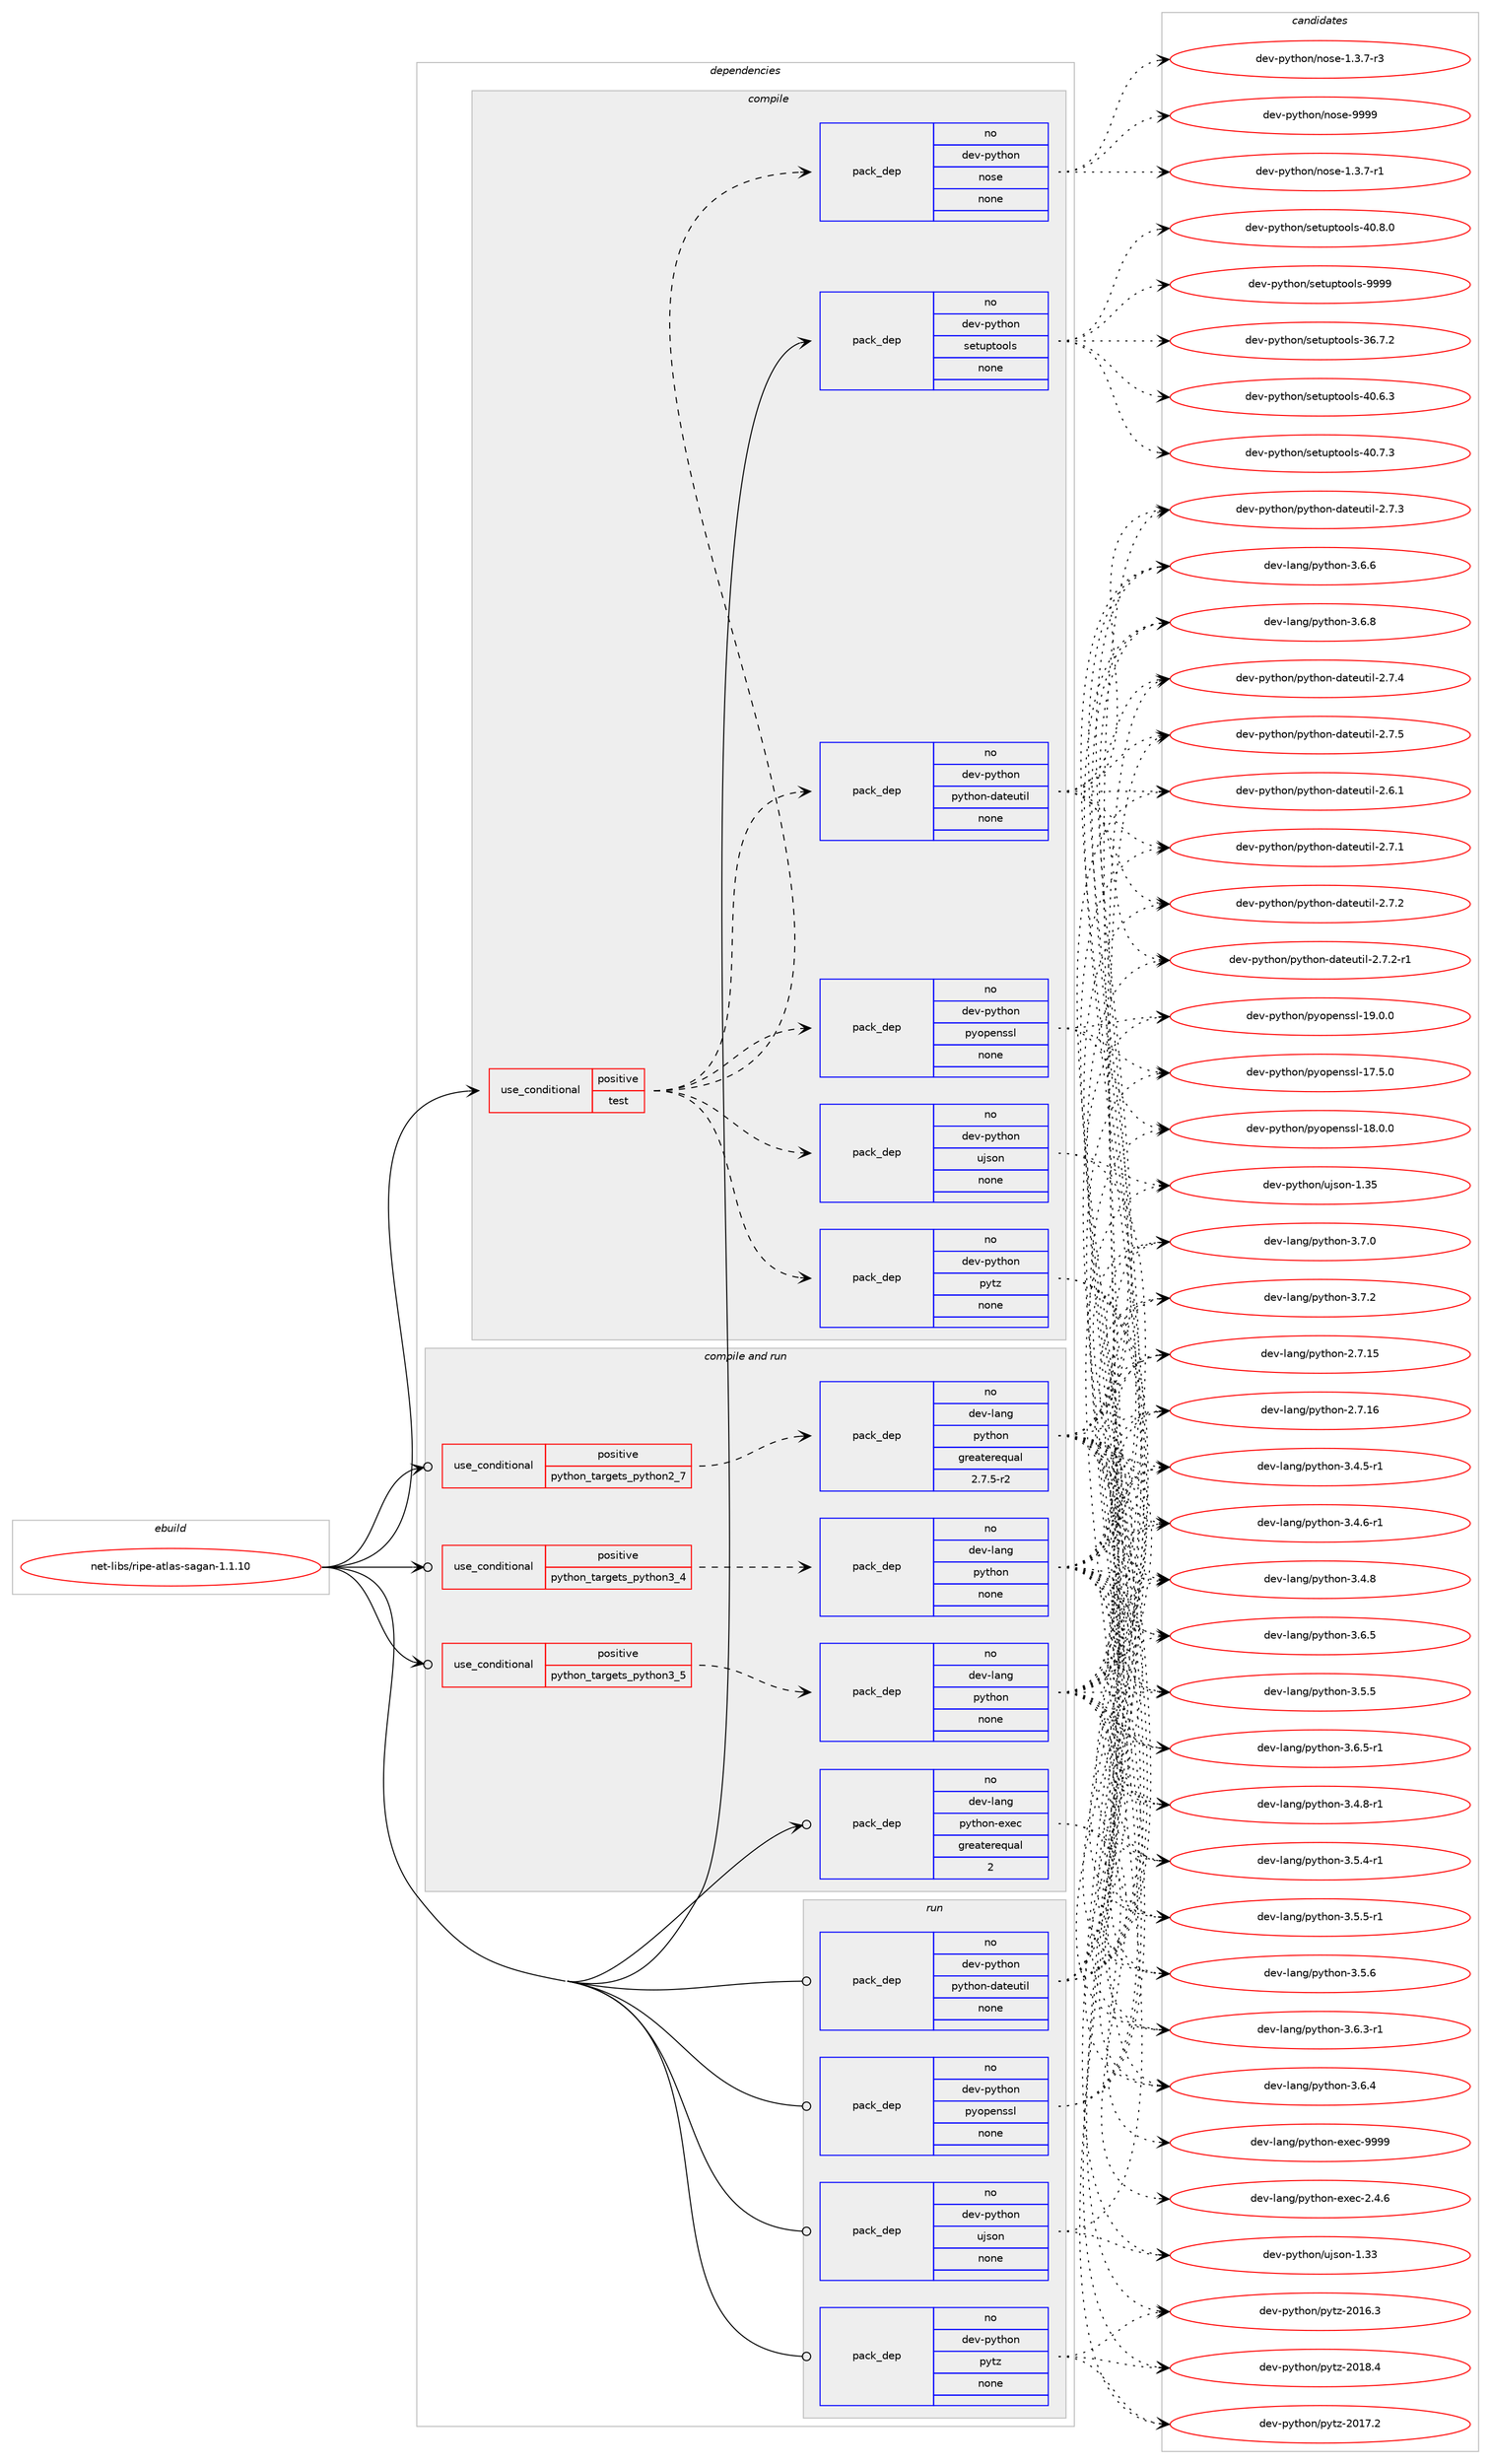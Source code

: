 digraph prolog {

# *************
# Graph options
# *************

newrank=true;
concentrate=true;
compound=true;
graph [rankdir=LR,fontname=Helvetica,fontsize=10,ranksep=1.5];#, ranksep=2.5, nodesep=0.2];
edge  [arrowhead=vee];
node  [fontname=Helvetica,fontsize=10];

# **********
# The ebuild
# **********

subgraph cluster_leftcol {
color=gray;
rank=same;
label=<<i>ebuild</i>>;
id [label="net-libs/ripe-atlas-sagan-1.1.10", color=red, width=4, href="../net-libs/ripe-atlas-sagan-1.1.10.svg"];
}

# ****************
# The dependencies
# ****************

subgraph cluster_midcol {
color=gray;
label=<<i>dependencies</i>>;
subgraph cluster_compile {
fillcolor="#eeeeee";
style=filled;
label=<<i>compile</i>>;
subgraph cond446767 {
dependency1661851 [label=<<TABLE BORDER="0" CELLBORDER="1" CELLSPACING="0" CELLPADDING="4"><TR><TD ROWSPAN="3" CELLPADDING="10">use_conditional</TD></TR><TR><TD>positive</TD></TR><TR><TD>test</TD></TR></TABLE>>, shape=none, color=red];
subgraph pack1188092 {
dependency1661852 [label=<<TABLE BORDER="0" CELLBORDER="1" CELLSPACING="0" CELLPADDING="4" WIDTH="220"><TR><TD ROWSPAN="6" CELLPADDING="30">pack_dep</TD></TR><TR><TD WIDTH="110">no</TD></TR><TR><TD>dev-python</TD></TR><TR><TD>python-dateutil</TD></TR><TR><TD>none</TD></TR><TR><TD></TD></TR></TABLE>>, shape=none, color=blue];
}
dependency1661851:e -> dependency1661852:w [weight=20,style="dashed",arrowhead="vee"];
subgraph pack1188093 {
dependency1661853 [label=<<TABLE BORDER="0" CELLBORDER="1" CELLSPACING="0" CELLPADDING="4" WIDTH="220"><TR><TD ROWSPAN="6" CELLPADDING="30">pack_dep</TD></TR><TR><TD WIDTH="110">no</TD></TR><TR><TD>dev-python</TD></TR><TR><TD>pytz</TD></TR><TR><TD>none</TD></TR><TR><TD></TD></TR></TABLE>>, shape=none, color=blue];
}
dependency1661851:e -> dependency1661853:w [weight=20,style="dashed",arrowhead="vee"];
subgraph pack1188094 {
dependency1661854 [label=<<TABLE BORDER="0" CELLBORDER="1" CELLSPACING="0" CELLPADDING="4" WIDTH="220"><TR><TD ROWSPAN="6" CELLPADDING="30">pack_dep</TD></TR><TR><TD WIDTH="110">no</TD></TR><TR><TD>dev-python</TD></TR><TR><TD>pyopenssl</TD></TR><TR><TD>none</TD></TR><TR><TD></TD></TR></TABLE>>, shape=none, color=blue];
}
dependency1661851:e -> dependency1661854:w [weight=20,style="dashed",arrowhead="vee"];
subgraph pack1188095 {
dependency1661855 [label=<<TABLE BORDER="0" CELLBORDER="1" CELLSPACING="0" CELLPADDING="4" WIDTH="220"><TR><TD ROWSPAN="6" CELLPADDING="30">pack_dep</TD></TR><TR><TD WIDTH="110">no</TD></TR><TR><TD>dev-python</TD></TR><TR><TD>ujson</TD></TR><TR><TD>none</TD></TR><TR><TD></TD></TR></TABLE>>, shape=none, color=blue];
}
dependency1661851:e -> dependency1661855:w [weight=20,style="dashed",arrowhead="vee"];
subgraph pack1188096 {
dependency1661856 [label=<<TABLE BORDER="0" CELLBORDER="1" CELLSPACING="0" CELLPADDING="4" WIDTH="220"><TR><TD ROWSPAN="6" CELLPADDING="30">pack_dep</TD></TR><TR><TD WIDTH="110">no</TD></TR><TR><TD>dev-python</TD></TR><TR><TD>nose</TD></TR><TR><TD>none</TD></TR><TR><TD></TD></TR></TABLE>>, shape=none, color=blue];
}
dependency1661851:e -> dependency1661856:w [weight=20,style="dashed",arrowhead="vee"];
}
id:e -> dependency1661851:w [weight=20,style="solid",arrowhead="vee"];
subgraph pack1188097 {
dependency1661857 [label=<<TABLE BORDER="0" CELLBORDER="1" CELLSPACING="0" CELLPADDING="4" WIDTH="220"><TR><TD ROWSPAN="6" CELLPADDING="30">pack_dep</TD></TR><TR><TD WIDTH="110">no</TD></TR><TR><TD>dev-python</TD></TR><TR><TD>setuptools</TD></TR><TR><TD>none</TD></TR><TR><TD></TD></TR></TABLE>>, shape=none, color=blue];
}
id:e -> dependency1661857:w [weight=20,style="solid",arrowhead="vee"];
}
subgraph cluster_compileandrun {
fillcolor="#eeeeee";
style=filled;
label=<<i>compile and run</i>>;
subgraph cond446768 {
dependency1661858 [label=<<TABLE BORDER="0" CELLBORDER="1" CELLSPACING="0" CELLPADDING="4"><TR><TD ROWSPAN="3" CELLPADDING="10">use_conditional</TD></TR><TR><TD>positive</TD></TR><TR><TD>python_targets_python2_7</TD></TR></TABLE>>, shape=none, color=red];
subgraph pack1188098 {
dependency1661859 [label=<<TABLE BORDER="0" CELLBORDER="1" CELLSPACING="0" CELLPADDING="4" WIDTH="220"><TR><TD ROWSPAN="6" CELLPADDING="30">pack_dep</TD></TR><TR><TD WIDTH="110">no</TD></TR><TR><TD>dev-lang</TD></TR><TR><TD>python</TD></TR><TR><TD>greaterequal</TD></TR><TR><TD>2.7.5-r2</TD></TR></TABLE>>, shape=none, color=blue];
}
dependency1661858:e -> dependency1661859:w [weight=20,style="dashed",arrowhead="vee"];
}
id:e -> dependency1661858:w [weight=20,style="solid",arrowhead="odotvee"];
subgraph cond446769 {
dependency1661860 [label=<<TABLE BORDER="0" CELLBORDER="1" CELLSPACING="0" CELLPADDING="4"><TR><TD ROWSPAN="3" CELLPADDING="10">use_conditional</TD></TR><TR><TD>positive</TD></TR><TR><TD>python_targets_python3_4</TD></TR></TABLE>>, shape=none, color=red];
subgraph pack1188099 {
dependency1661861 [label=<<TABLE BORDER="0" CELLBORDER="1" CELLSPACING="0" CELLPADDING="4" WIDTH="220"><TR><TD ROWSPAN="6" CELLPADDING="30">pack_dep</TD></TR><TR><TD WIDTH="110">no</TD></TR><TR><TD>dev-lang</TD></TR><TR><TD>python</TD></TR><TR><TD>none</TD></TR><TR><TD></TD></TR></TABLE>>, shape=none, color=blue];
}
dependency1661860:e -> dependency1661861:w [weight=20,style="dashed",arrowhead="vee"];
}
id:e -> dependency1661860:w [weight=20,style="solid",arrowhead="odotvee"];
subgraph cond446770 {
dependency1661862 [label=<<TABLE BORDER="0" CELLBORDER="1" CELLSPACING="0" CELLPADDING="4"><TR><TD ROWSPAN="3" CELLPADDING="10">use_conditional</TD></TR><TR><TD>positive</TD></TR><TR><TD>python_targets_python3_5</TD></TR></TABLE>>, shape=none, color=red];
subgraph pack1188100 {
dependency1661863 [label=<<TABLE BORDER="0" CELLBORDER="1" CELLSPACING="0" CELLPADDING="4" WIDTH="220"><TR><TD ROWSPAN="6" CELLPADDING="30">pack_dep</TD></TR><TR><TD WIDTH="110">no</TD></TR><TR><TD>dev-lang</TD></TR><TR><TD>python</TD></TR><TR><TD>none</TD></TR><TR><TD></TD></TR></TABLE>>, shape=none, color=blue];
}
dependency1661862:e -> dependency1661863:w [weight=20,style="dashed",arrowhead="vee"];
}
id:e -> dependency1661862:w [weight=20,style="solid",arrowhead="odotvee"];
subgraph pack1188101 {
dependency1661864 [label=<<TABLE BORDER="0" CELLBORDER="1" CELLSPACING="0" CELLPADDING="4" WIDTH="220"><TR><TD ROWSPAN="6" CELLPADDING="30">pack_dep</TD></TR><TR><TD WIDTH="110">no</TD></TR><TR><TD>dev-lang</TD></TR><TR><TD>python-exec</TD></TR><TR><TD>greaterequal</TD></TR><TR><TD>2</TD></TR></TABLE>>, shape=none, color=blue];
}
id:e -> dependency1661864:w [weight=20,style="solid",arrowhead="odotvee"];
}
subgraph cluster_run {
fillcolor="#eeeeee";
style=filled;
label=<<i>run</i>>;
subgraph pack1188102 {
dependency1661865 [label=<<TABLE BORDER="0" CELLBORDER="1" CELLSPACING="0" CELLPADDING="4" WIDTH="220"><TR><TD ROWSPAN="6" CELLPADDING="30">pack_dep</TD></TR><TR><TD WIDTH="110">no</TD></TR><TR><TD>dev-python</TD></TR><TR><TD>pyopenssl</TD></TR><TR><TD>none</TD></TR><TR><TD></TD></TR></TABLE>>, shape=none, color=blue];
}
id:e -> dependency1661865:w [weight=20,style="solid",arrowhead="odot"];
subgraph pack1188103 {
dependency1661866 [label=<<TABLE BORDER="0" CELLBORDER="1" CELLSPACING="0" CELLPADDING="4" WIDTH="220"><TR><TD ROWSPAN="6" CELLPADDING="30">pack_dep</TD></TR><TR><TD WIDTH="110">no</TD></TR><TR><TD>dev-python</TD></TR><TR><TD>python-dateutil</TD></TR><TR><TD>none</TD></TR><TR><TD></TD></TR></TABLE>>, shape=none, color=blue];
}
id:e -> dependency1661866:w [weight=20,style="solid",arrowhead="odot"];
subgraph pack1188104 {
dependency1661867 [label=<<TABLE BORDER="0" CELLBORDER="1" CELLSPACING="0" CELLPADDING="4" WIDTH="220"><TR><TD ROWSPAN="6" CELLPADDING="30">pack_dep</TD></TR><TR><TD WIDTH="110">no</TD></TR><TR><TD>dev-python</TD></TR><TR><TD>pytz</TD></TR><TR><TD>none</TD></TR><TR><TD></TD></TR></TABLE>>, shape=none, color=blue];
}
id:e -> dependency1661867:w [weight=20,style="solid",arrowhead="odot"];
subgraph pack1188105 {
dependency1661868 [label=<<TABLE BORDER="0" CELLBORDER="1" CELLSPACING="0" CELLPADDING="4" WIDTH="220"><TR><TD ROWSPAN="6" CELLPADDING="30">pack_dep</TD></TR><TR><TD WIDTH="110">no</TD></TR><TR><TD>dev-python</TD></TR><TR><TD>ujson</TD></TR><TR><TD>none</TD></TR><TR><TD></TD></TR></TABLE>>, shape=none, color=blue];
}
id:e -> dependency1661868:w [weight=20,style="solid",arrowhead="odot"];
}
}

# **************
# The candidates
# **************

subgraph cluster_choices {
rank=same;
color=gray;
label=<<i>candidates</i>>;

subgraph choice1188092 {
color=black;
nodesep=1;
choice10010111845112121116104111110471121211161041111104510097116101117116105108455046544649 [label="dev-python/python-dateutil-2.6.1", color=red, width=4,href="../dev-python/python-dateutil-2.6.1.svg"];
choice10010111845112121116104111110471121211161041111104510097116101117116105108455046554649 [label="dev-python/python-dateutil-2.7.1", color=red, width=4,href="../dev-python/python-dateutil-2.7.1.svg"];
choice10010111845112121116104111110471121211161041111104510097116101117116105108455046554650 [label="dev-python/python-dateutil-2.7.2", color=red, width=4,href="../dev-python/python-dateutil-2.7.2.svg"];
choice100101118451121211161041111104711212111610411111045100971161011171161051084550465546504511449 [label="dev-python/python-dateutil-2.7.2-r1", color=red, width=4,href="../dev-python/python-dateutil-2.7.2-r1.svg"];
choice10010111845112121116104111110471121211161041111104510097116101117116105108455046554651 [label="dev-python/python-dateutil-2.7.3", color=red, width=4,href="../dev-python/python-dateutil-2.7.3.svg"];
choice10010111845112121116104111110471121211161041111104510097116101117116105108455046554652 [label="dev-python/python-dateutil-2.7.4", color=red, width=4,href="../dev-python/python-dateutil-2.7.4.svg"];
choice10010111845112121116104111110471121211161041111104510097116101117116105108455046554653 [label="dev-python/python-dateutil-2.7.5", color=red, width=4,href="../dev-python/python-dateutil-2.7.5.svg"];
dependency1661852:e -> choice10010111845112121116104111110471121211161041111104510097116101117116105108455046544649:w [style=dotted,weight="100"];
dependency1661852:e -> choice10010111845112121116104111110471121211161041111104510097116101117116105108455046554649:w [style=dotted,weight="100"];
dependency1661852:e -> choice10010111845112121116104111110471121211161041111104510097116101117116105108455046554650:w [style=dotted,weight="100"];
dependency1661852:e -> choice100101118451121211161041111104711212111610411111045100971161011171161051084550465546504511449:w [style=dotted,weight="100"];
dependency1661852:e -> choice10010111845112121116104111110471121211161041111104510097116101117116105108455046554651:w [style=dotted,weight="100"];
dependency1661852:e -> choice10010111845112121116104111110471121211161041111104510097116101117116105108455046554652:w [style=dotted,weight="100"];
dependency1661852:e -> choice10010111845112121116104111110471121211161041111104510097116101117116105108455046554653:w [style=dotted,weight="100"];
}
subgraph choice1188093 {
color=black;
nodesep=1;
choice100101118451121211161041111104711212111612245504849544651 [label="dev-python/pytz-2016.3", color=red, width=4,href="../dev-python/pytz-2016.3.svg"];
choice100101118451121211161041111104711212111612245504849554650 [label="dev-python/pytz-2017.2", color=red, width=4,href="../dev-python/pytz-2017.2.svg"];
choice100101118451121211161041111104711212111612245504849564652 [label="dev-python/pytz-2018.4", color=red, width=4,href="../dev-python/pytz-2018.4.svg"];
dependency1661853:e -> choice100101118451121211161041111104711212111612245504849544651:w [style=dotted,weight="100"];
dependency1661853:e -> choice100101118451121211161041111104711212111612245504849554650:w [style=dotted,weight="100"];
dependency1661853:e -> choice100101118451121211161041111104711212111612245504849564652:w [style=dotted,weight="100"];
}
subgraph choice1188094 {
color=black;
nodesep=1;
choice100101118451121211161041111104711212111111210111011511510845495546534648 [label="dev-python/pyopenssl-17.5.0", color=red, width=4,href="../dev-python/pyopenssl-17.5.0.svg"];
choice100101118451121211161041111104711212111111210111011511510845495646484648 [label="dev-python/pyopenssl-18.0.0", color=red, width=4,href="../dev-python/pyopenssl-18.0.0.svg"];
choice100101118451121211161041111104711212111111210111011511510845495746484648 [label="dev-python/pyopenssl-19.0.0", color=red, width=4,href="../dev-python/pyopenssl-19.0.0.svg"];
dependency1661854:e -> choice100101118451121211161041111104711212111111210111011511510845495546534648:w [style=dotted,weight="100"];
dependency1661854:e -> choice100101118451121211161041111104711212111111210111011511510845495646484648:w [style=dotted,weight="100"];
dependency1661854:e -> choice100101118451121211161041111104711212111111210111011511510845495746484648:w [style=dotted,weight="100"];
}
subgraph choice1188095 {
color=black;
nodesep=1;
choice10010111845112121116104111110471171061151111104549465151 [label="dev-python/ujson-1.33", color=red, width=4,href="../dev-python/ujson-1.33.svg"];
choice10010111845112121116104111110471171061151111104549465153 [label="dev-python/ujson-1.35", color=red, width=4,href="../dev-python/ujson-1.35.svg"];
dependency1661855:e -> choice10010111845112121116104111110471171061151111104549465151:w [style=dotted,weight="100"];
dependency1661855:e -> choice10010111845112121116104111110471171061151111104549465153:w [style=dotted,weight="100"];
}
subgraph choice1188096 {
color=black;
nodesep=1;
choice10010111845112121116104111110471101111151014549465146554511449 [label="dev-python/nose-1.3.7-r1", color=red, width=4,href="../dev-python/nose-1.3.7-r1.svg"];
choice10010111845112121116104111110471101111151014549465146554511451 [label="dev-python/nose-1.3.7-r3", color=red, width=4,href="../dev-python/nose-1.3.7-r3.svg"];
choice10010111845112121116104111110471101111151014557575757 [label="dev-python/nose-9999", color=red, width=4,href="../dev-python/nose-9999.svg"];
dependency1661856:e -> choice10010111845112121116104111110471101111151014549465146554511449:w [style=dotted,weight="100"];
dependency1661856:e -> choice10010111845112121116104111110471101111151014549465146554511451:w [style=dotted,weight="100"];
dependency1661856:e -> choice10010111845112121116104111110471101111151014557575757:w [style=dotted,weight="100"];
}
subgraph choice1188097 {
color=black;
nodesep=1;
choice100101118451121211161041111104711510111611711211611111110811545515446554650 [label="dev-python/setuptools-36.7.2", color=red, width=4,href="../dev-python/setuptools-36.7.2.svg"];
choice100101118451121211161041111104711510111611711211611111110811545524846544651 [label="dev-python/setuptools-40.6.3", color=red, width=4,href="../dev-python/setuptools-40.6.3.svg"];
choice100101118451121211161041111104711510111611711211611111110811545524846554651 [label="dev-python/setuptools-40.7.3", color=red, width=4,href="../dev-python/setuptools-40.7.3.svg"];
choice100101118451121211161041111104711510111611711211611111110811545524846564648 [label="dev-python/setuptools-40.8.0", color=red, width=4,href="../dev-python/setuptools-40.8.0.svg"];
choice10010111845112121116104111110471151011161171121161111111081154557575757 [label="dev-python/setuptools-9999", color=red, width=4,href="../dev-python/setuptools-9999.svg"];
dependency1661857:e -> choice100101118451121211161041111104711510111611711211611111110811545515446554650:w [style=dotted,weight="100"];
dependency1661857:e -> choice100101118451121211161041111104711510111611711211611111110811545524846544651:w [style=dotted,weight="100"];
dependency1661857:e -> choice100101118451121211161041111104711510111611711211611111110811545524846554651:w [style=dotted,weight="100"];
dependency1661857:e -> choice100101118451121211161041111104711510111611711211611111110811545524846564648:w [style=dotted,weight="100"];
dependency1661857:e -> choice10010111845112121116104111110471151011161171121161111111081154557575757:w [style=dotted,weight="100"];
}
subgraph choice1188098 {
color=black;
nodesep=1;
choice10010111845108971101034711212111610411111045504655464953 [label="dev-lang/python-2.7.15", color=red, width=4,href="../dev-lang/python-2.7.15.svg"];
choice10010111845108971101034711212111610411111045504655464954 [label="dev-lang/python-2.7.16", color=red, width=4,href="../dev-lang/python-2.7.16.svg"];
choice1001011184510897110103471121211161041111104551465246534511449 [label="dev-lang/python-3.4.5-r1", color=red, width=4,href="../dev-lang/python-3.4.5-r1.svg"];
choice1001011184510897110103471121211161041111104551465246544511449 [label="dev-lang/python-3.4.6-r1", color=red, width=4,href="../dev-lang/python-3.4.6-r1.svg"];
choice100101118451089711010347112121116104111110455146524656 [label="dev-lang/python-3.4.8", color=red, width=4,href="../dev-lang/python-3.4.8.svg"];
choice1001011184510897110103471121211161041111104551465246564511449 [label="dev-lang/python-3.4.8-r1", color=red, width=4,href="../dev-lang/python-3.4.8-r1.svg"];
choice1001011184510897110103471121211161041111104551465346524511449 [label="dev-lang/python-3.5.4-r1", color=red, width=4,href="../dev-lang/python-3.5.4-r1.svg"];
choice100101118451089711010347112121116104111110455146534653 [label="dev-lang/python-3.5.5", color=red, width=4,href="../dev-lang/python-3.5.5.svg"];
choice1001011184510897110103471121211161041111104551465346534511449 [label="dev-lang/python-3.5.5-r1", color=red, width=4,href="../dev-lang/python-3.5.5-r1.svg"];
choice100101118451089711010347112121116104111110455146534654 [label="dev-lang/python-3.5.6", color=red, width=4,href="../dev-lang/python-3.5.6.svg"];
choice1001011184510897110103471121211161041111104551465446514511449 [label="dev-lang/python-3.6.3-r1", color=red, width=4,href="../dev-lang/python-3.6.3-r1.svg"];
choice100101118451089711010347112121116104111110455146544652 [label="dev-lang/python-3.6.4", color=red, width=4,href="../dev-lang/python-3.6.4.svg"];
choice100101118451089711010347112121116104111110455146544653 [label="dev-lang/python-3.6.5", color=red, width=4,href="../dev-lang/python-3.6.5.svg"];
choice1001011184510897110103471121211161041111104551465446534511449 [label="dev-lang/python-3.6.5-r1", color=red, width=4,href="../dev-lang/python-3.6.5-r1.svg"];
choice100101118451089711010347112121116104111110455146544654 [label="dev-lang/python-3.6.6", color=red, width=4,href="../dev-lang/python-3.6.6.svg"];
choice100101118451089711010347112121116104111110455146544656 [label="dev-lang/python-3.6.8", color=red, width=4,href="../dev-lang/python-3.6.8.svg"];
choice100101118451089711010347112121116104111110455146554648 [label="dev-lang/python-3.7.0", color=red, width=4,href="../dev-lang/python-3.7.0.svg"];
choice100101118451089711010347112121116104111110455146554650 [label="dev-lang/python-3.7.2", color=red, width=4,href="../dev-lang/python-3.7.2.svg"];
dependency1661859:e -> choice10010111845108971101034711212111610411111045504655464953:w [style=dotted,weight="100"];
dependency1661859:e -> choice10010111845108971101034711212111610411111045504655464954:w [style=dotted,weight="100"];
dependency1661859:e -> choice1001011184510897110103471121211161041111104551465246534511449:w [style=dotted,weight="100"];
dependency1661859:e -> choice1001011184510897110103471121211161041111104551465246544511449:w [style=dotted,weight="100"];
dependency1661859:e -> choice100101118451089711010347112121116104111110455146524656:w [style=dotted,weight="100"];
dependency1661859:e -> choice1001011184510897110103471121211161041111104551465246564511449:w [style=dotted,weight="100"];
dependency1661859:e -> choice1001011184510897110103471121211161041111104551465346524511449:w [style=dotted,weight="100"];
dependency1661859:e -> choice100101118451089711010347112121116104111110455146534653:w [style=dotted,weight="100"];
dependency1661859:e -> choice1001011184510897110103471121211161041111104551465346534511449:w [style=dotted,weight="100"];
dependency1661859:e -> choice100101118451089711010347112121116104111110455146534654:w [style=dotted,weight="100"];
dependency1661859:e -> choice1001011184510897110103471121211161041111104551465446514511449:w [style=dotted,weight="100"];
dependency1661859:e -> choice100101118451089711010347112121116104111110455146544652:w [style=dotted,weight="100"];
dependency1661859:e -> choice100101118451089711010347112121116104111110455146544653:w [style=dotted,weight="100"];
dependency1661859:e -> choice1001011184510897110103471121211161041111104551465446534511449:w [style=dotted,weight="100"];
dependency1661859:e -> choice100101118451089711010347112121116104111110455146544654:w [style=dotted,weight="100"];
dependency1661859:e -> choice100101118451089711010347112121116104111110455146544656:w [style=dotted,weight="100"];
dependency1661859:e -> choice100101118451089711010347112121116104111110455146554648:w [style=dotted,weight="100"];
dependency1661859:e -> choice100101118451089711010347112121116104111110455146554650:w [style=dotted,weight="100"];
}
subgraph choice1188099 {
color=black;
nodesep=1;
choice10010111845108971101034711212111610411111045504655464953 [label="dev-lang/python-2.7.15", color=red, width=4,href="../dev-lang/python-2.7.15.svg"];
choice10010111845108971101034711212111610411111045504655464954 [label="dev-lang/python-2.7.16", color=red, width=4,href="../dev-lang/python-2.7.16.svg"];
choice1001011184510897110103471121211161041111104551465246534511449 [label="dev-lang/python-3.4.5-r1", color=red, width=4,href="../dev-lang/python-3.4.5-r1.svg"];
choice1001011184510897110103471121211161041111104551465246544511449 [label="dev-lang/python-3.4.6-r1", color=red, width=4,href="../dev-lang/python-3.4.6-r1.svg"];
choice100101118451089711010347112121116104111110455146524656 [label="dev-lang/python-3.4.8", color=red, width=4,href="../dev-lang/python-3.4.8.svg"];
choice1001011184510897110103471121211161041111104551465246564511449 [label="dev-lang/python-3.4.8-r1", color=red, width=4,href="../dev-lang/python-3.4.8-r1.svg"];
choice1001011184510897110103471121211161041111104551465346524511449 [label="dev-lang/python-3.5.4-r1", color=red, width=4,href="../dev-lang/python-3.5.4-r1.svg"];
choice100101118451089711010347112121116104111110455146534653 [label="dev-lang/python-3.5.5", color=red, width=4,href="../dev-lang/python-3.5.5.svg"];
choice1001011184510897110103471121211161041111104551465346534511449 [label="dev-lang/python-3.5.5-r1", color=red, width=4,href="../dev-lang/python-3.5.5-r1.svg"];
choice100101118451089711010347112121116104111110455146534654 [label="dev-lang/python-3.5.6", color=red, width=4,href="../dev-lang/python-3.5.6.svg"];
choice1001011184510897110103471121211161041111104551465446514511449 [label="dev-lang/python-3.6.3-r1", color=red, width=4,href="../dev-lang/python-3.6.3-r1.svg"];
choice100101118451089711010347112121116104111110455146544652 [label="dev-lang/python-3.6.4", color=red, width=4,href="../dev-lang/python-3.6.4.svg"];
choice100101118451089711010347112121116104111110455146544653 [label="dev-lang/python-3.6.5", color=red, width=4,href="../dev-lang/python-3.6.5.svg"];
choice1001011184510897110103471121211161041111104551465446534511449 [label="dev-lang/python-3.6.5-r1", color=red, width=4,href="../dev-lang/python-3.6.5-r1.svg"];
choice100101118451089711010347112121116104111110455146544654 [label="dev-lang/python-3.6.6", color=red, width=4,href="../dev-lang/python-3.6.6.svg"];
choice100101118451089711010347112121116104111110455146544656 [label="dev-lang/python-3.6.8", color=red, width=4,href="../dev-lang/python-3.6.8.svg"];
choice100101118451089711010347112121116104111110455146554648 [label="dev-lang/python-3.7.0", color=red, width=4,href="../dev-lang/python-3.7.0.svg"];
choice100101118451089711010347112121116104111110455146554650 [label="dev-lang/python-3.7.2", color=red, width=4,href="../dev-lang/python-3.7.2.svg"];
dependency1661861:e -> choice10010111845108971101034711212111610411111045504655464953:w [style=dotted,weight="100"];
dependency1661861:e -> choice10010111845108971101034711212111610411111045504655464954:w [style=dotted,weight="100"];
dependency1661861:e -> choice1001011184510897110103471121211161041111104551465246534511449:w [style=dotted,weight="100"];
dependency1661861:e -> choice1001011184510897110103471121211161041111104551465246544511449:w [style=dotted,weight="100"];
dependency1661861:e -> choice100101118451089711010347112121116104111110455146524656:w [style=dotted,weight="100"];
dependency1661861:e -> choice1001011184510897110103471121211161041111104551465246564511449:w [style=dotted,weight="100"];
dependency1661861:e -> choice1001011184510897110103471121211161041111104551465346524511449:w [style=dotted,weight="100"];
dependency1661861:e -> choice100101118451089711010347112121116104111110455146534653:w [style=dotted,weight="100"];
dependency1661861:e -> choice1001011184510897110103471121211161041111104551465346534511449:w [style=dotted,weight="100"];
dependency1661861:e -> choice100101118451089711010347112121116104111110455146534654:w [style=dotted,weight="100"];
dependency1661861:e -> choice1001011184510897110103471121211161041111104551465446514511449:w [style=dotted,weight="100"];
dependency1661861:e -> choice100101118451089711010347112121116104111110455146544652:w [style=dotted,weight="100"];
dependency1661861:e -> choice100101118451089711010347112121116104111110455146544653:w [style=dotted,weight="100"];
dependency1661861:e -> choice1001011184510897110103471121211161041111104551465446534511449:w [style=dotted,weight="100"];
dependency1661861:e -> choice100101118451089711010347112121116104111110455146544654:w [style=dotted,weight="100"];
dependency1661861:e -> choice100101118451089711010347112121116104111110455146544656:w [style=dotted,weight="100"];
dependency1661861:e -> choice100101118451089711010347112121116104111110455146554648:w [style=dotted,weight="100"];
dependency1661861:e -> choice100101118451089711010347112121116104111110455146554650:w [style=dotted,weight="100"];
}
subgraph choice1188100 {
color=black;
nodesep=1;
choice10010111845108971101034711212111610411111045504655464953 [label="dev-lang/python-2.7.15", color=red, width=4,href="../dev-lang/python-2.7.15.svg"];
choice10010111845108971101034711212111610411111045504655464954 [label="dev-lang/python-2.7.16", color=red, width=4,href="../dev-lang/python-2.7.16.svg"];
choice1001011184510897110103471121211161041111104551465246534511449 [label="dev-lang/python-3.4.5-r1", color=red, width=4,href="../dev-lang/python-3.4.5-r1.svg"];
choice1001011184510897110103471121211161041111104551465246544511449 [label="dev-lang/python-3.4.6-r1", color=red, width=4,href="../dev-lang/python-3.4.6-r1.svg"];
choice100101118451089711010347112121116104111110455146524656 [label="dev-lang/python-3.4.8", color=red, width=4,href="../dev-lang/python-3.4.8.svg"];
choice1001011184510897110103471121211161041111104551465246564511449 [label="dev-lang/python-3.4.8-r1", color=red, width=4,href="../dev-lang/python-3.4.8-r1.svg"];
choice1001011184510897110103471121211161041111104551465346524511449 [label="dev-lang/python-3.5.4-r1", color=red, width=4,href="../dev-lang/python-3.5.4-r1.svg"];
choice100101118451089711010347112121116104111110455146534653 [label="dev-lang/python-3.5.5", color=red, width=4,href="../dev-lang/python-3.5.5.svg"];
choice1001011184510897110103471121211161041111104551465346534511449 [label="dev-lang/python-3.5.5-r1", color=red, width=4,href="../dev-lang/python-3.5.5-r1.svg"];
choice100101118451089711010347112121116104111110455146534654 [label="dev-lang/python-3.5.6", color=red, width=4,href="../dev-lang/python-3.5.6.svg"];
choice1001011184510897110103471121211161041111104551465446514511449 [label="dev-lang/python-3.6.3-r1", color=red, width=4,href="../dev-lang/python-3.6.3-r1.svg"];
choice100101118451089711010347112121116104111110455146544652 [label="dev-lang/python-3.6.4", color=red, width=4,href="../dev-lang/python-3.6.4.svg"];
choice100101118451089711010347112121116104111110455146544653 [label="dev-lang/python-3.6.5", color=red, width=4,href="../dev-lang/python-3.6.5.svg"];
choice1001011184510897110103471121211161041111104551465446534511449 [label="dev-lang/python-3.6.5-r1", color=red, width=4,href="../dev-lang/python-3.6.5-r1.svg"];
choice100101118451089711010347112121116104111110455146544654 [label="dev-lang/python-3.6.6", color=red, width=4,href="../dev-lang/python-3.6.6.svg"];
choice100101118451089711010347112121116104111110455146544656 [label="dev-lang/python-3.6.8", color=red, width=4,href="../dev-lang/python-3.6.8.svg"];
choice100101118451089711010347112121116104111110455146554648 [label="dev-lang/python-3.7.0", color=red, width=4,href="../dev-lang/python-3.7.0.svg"];
choice100101118451089711010347112121116104111110455146554650 [label="dev-lang/python-3.7.2", color=red, width=4,href="../dev-lang/python-3.7.2.svg"];
dependency1661863:e -> choice10010111845108971101034711212111610411111045504655464953:w [style=dotted,weight="100"];
dependency1661863:e -> choice10010111845108971101034711212111610411111045504655464954:w [style=dotted,weight="100"];
dependency1661863:e -> choice1001011184510897110103471121211161041111104551465246534511449:w [style=dotted,weight="100"];
dependency1661863:e -> choice1001011184510897110103471121211161041111104551465246544511449:w [style=dotted,weight="100"];
dependency1661863:e -> choice100101118451089711010347112121116104111110455146524656:w [style=dotted,weight="100"];
dependency1661863:e -> choice1001011184510897110103471121211161041111104551465246564511449:w [style=dotted,weight="100"];
dependency1661863:e -> choice1001011184510897110103471121211161041111104551465346524511449:w [style=dotted,weight="100"];
dependency1661863:e -> choice100101118451089711010347112121116104111110455146534653:w [style=dotted,weight="100"];
dependency1661863:e -> choice1001011184510897110103471121211161041111104551465346534511449:w [style=dotted,weight="100"];
dependency1661863:e -> choice100101118451089711010347112121116104111110455146534654:w [style=dotted,weight="100"];
dependency1661863:e -> choice1001011184510897110103471121211161041111104551465446514511449:w [style=dotted,weight="100"];
dependency1661863:e -> choice100101118451089711010347112121116104111110455146544652:w [style=dotted,weight="100"];
dependency1661863:e -> choice100101118451089711010347112121116104111110455146544653:w [style=dotted,weight="100"];
dependency1661863:e -> choice1001011184510897110103471121211161041111104551465446534511449:w [style=dotted,weight="100"];
dependency1661863:e -> choice100101118451089711010347112121116104111110455146544654:w [style=dotted,weight="100"];
dependency1661863:e -> choice100101118451089711010347112121116104111110455146544656:w [style=dotted,weight="100"];
dependency1661863:e -> choice100101118451089711010347112121116104111110455146554648:w [style=dotted,weight="100"];
dependency1661863:e -> choice100101118451089711010347112121116104111110455146554650:w [style=dotted,weight="100"];
}
subgraph choice1188101 {
color=black;
nodesep=1;
choice1001011184510897110103471121211161041111104510112010199455046524654 [label="dev-lang/python-exec-2.4.6", color=red, width=4,href="../dev-lang/python-exec-2.4.6.svg"];
choice10010111845108971101034711212111610411111045101120101994557575757 [label="dev-lang/python-exec-9999", color=red, width=4,href="../dev-lang/python-exec-9999.svg"];
dependency1661864:e -> choice1001011184510897110103471121211161041111104510112010199455046524654:w [style=dotted,weight="100"];
dependency1661864:e -> choice10010111845108971101034711212111610411111045101120101994557575757:w [style=dotted,weight="100"];
}
subgraph choice1188102 {
color=black;
nodesep=1;
choice100101118451121211161041111104711212111111210111011511510845495546534648 [label="dev-python/pyopenssl-17.5.0", color=red, width=4,href="../dev-python/pyopenssl-17.5.0.svg"];
choice100101118451121211161041111104711212111111210111011511510845495646484648 [label="dev-python/pyopenssl-18.0.0", color=red, width=4,href="../dev-python/pyopenssl-18.0.0.svg"];
choice100101118451121211161041111104711212111111210111011511510845495746484648 [label="dev-python/pyopenssl-19.0.0", color=red, width=4,href="../dev-python/pyopenssl-19.0.0.svg"];
dependency1661865:e -> choice100101118451121211161041111104711212111111210111011511510845495546534648:w [style=dotted,weight="100"];
dependency1661865:e -> choice100101118451121211161041111104711212111111210111011511510845495646484648:w [style=dotted,weight="100"];
dependency1661865:e -> choice100101118451121211161041111104711212111111210111011511510845495746484648:w [style=dotted,weight="100"];
}
subgraph choice1188103 {
color=black;
nodesep=1;
choice10010111845112121116104111110471121211161041111104510097116101117116105108455046544649 [label="dev-python/python-dateutil-2.6.1", color=red, width=4,href="../dev-python/python-dateutil-2.6.1.svg"];
choice10010111845112121116104111110471121211161041111104510097116101117116105108455046554649 [label="dev-python/python-dateutil-2.7.1", color=red, width=4,href="../dev-python/python-dateutil-2.7.1.svg"];
choice10010111845112121116104111110471121211161041111104510097116101117116105108455046554650 [label="dev-python/python-dateutil-2.7.2", color=red, width=4,href="../dev-python/python-dateutil-2.7.2.svg"];
choice100101118451121211161041111104711212111610411111045100971161011171161051084550465546504511449 [label="dev-python/python-dateutil-2.7.2-r1", color=red, width=4,href="../dev-python/python-dateutil-2.7.2-r1.svg"];
choice10010111845112121116104111110471121211161041111104510097116101117116105108455046554651 [label="dev-python/python-dateutil-2.7.3", color=red, width=4,href="../dev-python/python-dateutil-2.7.3.svg"];
choice10010111845112121116104111110471121211161041111104510097116101117116105108455046554652 [label="dev-python/python-dateutil-2.7.4", color=red, width=4,href="../dev-python/python-dateutil-2.7.4.svg"];
choice10010111845112121116104111110471121211161041111104510097116101117116105108455046554653 [label="dev-python/python-dateutil-2.7.5", color=red, width=4,href="../dev-python/python-dateutil-2.7.5.svg"];
dependency1661866:e -> choice10010111845112121116104111110471121211161041111104510097116101117116105108455046544649:w [style=dotted,weight="100"];
dependency1661866:e -> choice10010111845112121116104111110471121211161041111104510097116101117116105108455046554649:w [style=dotted,weight="100"];
dependency1661866:e -> choice10010111845112121116104111110471121211161041111104510097116101117116105108455046554650:w [style=dotted,weight="100"];
dependency1661866:e -> choice100101118451121211161041111104711212111610411111045100971161011171161051084550465546504511449:w [style=dotted,weight="100"];
dependency1661866:e -> choice10010111845112121116104111110471121211161041111104510097116101117116105108455046554651:w [style=dotted,weight="100"];
dependency1661866:e -> choice10010111845112121116104111110471121211161041111104510097116101117116105108455046554652:w [style=dotted,weight="100"];
dependency1661866:e -> choice10010111845112121116104111110471121211161041111104510097116101117116105108455046554653:w [style=dotted,weight="100"];
}
subgraph choice1188104 {
color=black;
nodesep=1;
choice100101118451121211161041111104711212111612245504849544651 [label="dev-python/pytz-2016.3", color=red, width=4,href="../dev-python/pytz-2016.3.svg"];
choice100101118451121211161041111104711212111612245504849554650 [label="dev-python/pytz-2017.2", color=red, width=4,href="../dev-python/pytz-2017.2.svg"];
choice100101118451121211161041111104711212111612245504849564652 [label="dev-python/pytz-2018.4", color=red, width=4,href="../dev-python/pytz-2018.4.svg"];
dependency1661867:e -> choice100101118451121211161041111104711212111612245504849544651:w [style=dotted,weight="100"];
dependency1661867:e -> choice100101118451121211161041111104711212111612245504849554650:w [style=dotted,weight="100"];
dependency1661867:e -> choice100101118451121211161041111104711212111612245504849564652:w [style=dotted,weight="100"];
}
subgraph choice1188105 {
color=black;
nodesep=1;
choice10010111845112121116104111110471171061151111104549465151 [label="dev-python/ujson-1.33", color=red, width=4,href="../dev-python/ujson-1.33.svg"];
choice10010111845112121116104111110471171061151111104549465153 [label="dev-python/ujson-1.35", color=red, width=4,href="../dev-python/ujson-1.35.svg"];
dependency1661868:e -> choice10010111845112121116104111110471171061151111104549465151:w [style=dotted,weight="100"];
dependency1661868:e -> choice10010111845112121116104111110471171061151111104549465153:w [style=dotted,weight="100"];
}
}

}
